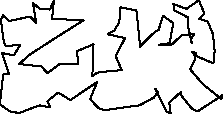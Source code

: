 unitsize(0.001cm);
// 23956.9
draw((3477,949)--(3393,782));
draw((3393,782)--(3613,523));
draw((3613,523)--(3941,258));
draw((3941,258)--(3972,329));
draw((3972,329)--(3527,41));
draw((3527,41)--(3431,78));
draw((3431,78)--(3232,324));
draw((3232,324)--(3230,380));
draw((3230,380)--(3019,189));
draw((3019,189)--(3035,152));
draw((3035,152)--(3048,1));
draw((3048,1)--(2977,39));
draw((2977,39)--(2779,435));
draw((2779,435)--(2823,376));
draw((2823,376)--(2753,283));
draw((2753,283)--(2502,146));
draw((2502,146)--(1878,59));
draw((1878,59)--(1782,93));
draw((1782,93)--(1628,253));
draw((1628,253)--(1754,559));
draw((1754,559)--(1280,237));
draw((1280,237)--(1067,371));
draw((1067,371)--(876,220));
draw((876,220)--(923,108));
draw((923,108)--(741,146));
draw((741,146)--(640,110));
draw((640,110)--(374,9));
draw((374,9)--(217,38));
draw((217,38)--(48,154));
draw((48,154)--(48,267));
draw((48,267)--(96,691));
draw((96,691)--(201,693));
draw((201,693)--(78,1066));
draw((78,1066)--(285,1029));
draw((285,1029)--(397,1217));
draw((397,1217)--(144,1185));
draw((144,1185)--(106,1267));
draw((106,1267)--(53,1657));
draw((53,1657)--(91,1732));
draw((91,1732)--(198,1632));
draw((198,1632)--(571,1711));
draw((571,1711)--(678,1599));
draw((678,1599)--(618,1953));
draw((618,1953)--(739,1850));
draw((739,1850)--(920,1835));
draw((920,1835)--(989,1997));
draw((989,1997)--(958,1670));
draw((958,1670)--(1513,1646));
draw((1513,1646)--(1034,1344));
draw((1034,1344)--(538,1023));
draw((538,1023)--(382,872));
draw((382,872)--(765,833));
draw((765,833)--(878,715));
draw((878,715)--(1086,868));
draw((1086,868)--(1419,872));
draw((1419,872)--(1398,1100));
draw((1398,1100)--(1689,1223));
draw((1689,1223)--(1668,658));
draw((1668,658)--(1741,712));
draw((1741,712)--(1806,733));
draw((1806,733)--(2186,766));
draw((2186,766)--(2081,1011));
draw((2081,1011)--(2243,1332));
draw((2243,1332)--(1937,1400));
draw((1937,1400)--(2053,1461));
draw((2053,1461)--(2143,1611));
draw((2143,1611)--(2164,1874));
draw((2164,1874)--(2445,1820));
draw((2445,1820)--(2502,1274));
draw((2502,1274)--(2503,1172));
draw((2503,1172)--(2609,1286));
draw((2609,1286)--(2643,1320));
draw((2643,1320)--(2790,1457));
draw((2790,1457)--(2835,1472));
draw((2835,1472)--(2916,1724));
draw((2916,1724)--(3098,1594));
draw((3098,1594)--(3029,1242));
draw((3029,1242)--(2849,1214));
draw((2849,1214)--(3061,1211));
draw((3061,1211)--(3239,1376));
draw((3239,1376)--(3468,1404));
draw((3468,1404)--(3404,1307));
draw((3404,1307)--(3423,1241));
draw((3423,1241)--(3364,1498));
draw((3364,1498)--(3359,1693));
draw((3359,1693)--(3105,1823));
draw((3105,1823)--(3104,1931));
draw((3104,1931)--(3083,1938));
draw((3083,1938)--(3326,1846));
draw((3326,1846)--(3548,1999));
draw((3548,1999)--(3646,1758));
draw((3646,1758)--(3551,1673));
draw((3551,1673)--(3702,1624));
draw((3702,1624)--(3796,1401));
draw((3796,1401)--(3825,1101));
draw((3825,1101)--(3803,886));
draw((3803,886)--(3479,1023));
draw((3479,1023)--(3430,1088));
draw((3430,1088)--(3502,1067));
draw((3502,1067)--(3477,949));
